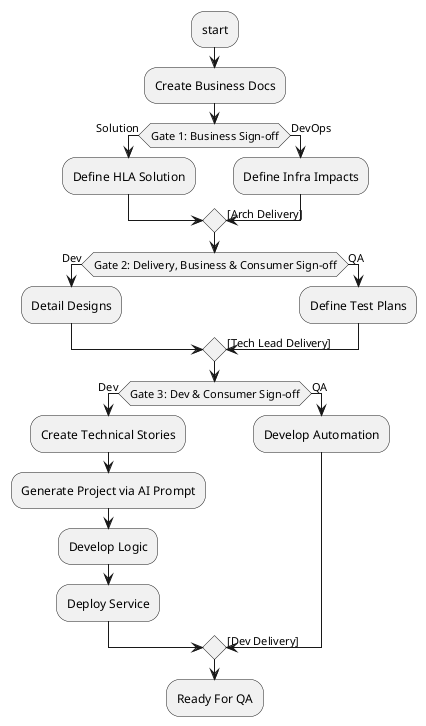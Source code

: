 @startuml
' Activity Diagram for Process Overview
:start;
:Create Business Docs;
if (Gate 1: Business Sign-off) then (Solution)
  :Define HLA Solution;
else (DevOps)
  :Define Infra Impacts;
  -> [Arch Delivery];
endif
if (Gate 2: Delivery, Business & Consumer Sign-off) then (Dev)
  :Detail Designs;
else (QA)
  :Define Test Plans;
  -> [Tech Lead Delivery];
endif
if (Gate 3: Dev & Consumer Sign-off) then (Dev)
  :Create Technical Stories;
  :Generate Project via AI Prompt;
  :Develop Logic;
  :Deploy Service;
else (QA)
  :Develop Automation;
  -> [Dev Delivery];
endif
:Ready For QA;
@enduml
